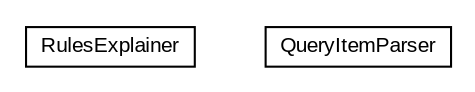 #!/usr/local/bin/dot
#
# Class diagram 
# Generated by UMLGraph version 5.3 (http://www.umlgraph.org/)
#

digraph G {
	edge [fontname="arial",fontsize=10,labelfontname="arial",labelfontsize=10];
	node [fontname="arial",fontsize=10,shape=plaintext];
	nodesep=0.25;
	ranksep=0.5;
	// context.arch.intelligibility.rules.RulesExplainer
	c393 [label=<<table title="context.arch.intelligibility.rules.RulesExplainer" border="0" cellborder="1" cellspacing="0" cellpadding="2" port="p" href="./RulesExplainer.html">
		<tr><td><table border="0" cellspacing="0" cellpadding="1">
<tr><td align="center" balign="center"> RulesExplainer </td></tr>
		</table></td></tr>
		</table>>, fontname="arial", fontcolor="black", fontsize=10.0];
	// context.arch.intelligibility.rules.QueryItemParser
	c394 [label=<<table title="context.arch.intelligibility.rules.QueryItemParser" border="0" cellborder="1" cellspacing="0" cellpadding="2" port="p" href="./QueryItemParser.html">
		<tr><td><table border="0" cellspacing="0" cellpadding="1">
<tr><td align="center" balign="center"> QueryItemParser </td></tr>
		</table></td></tr>
		</table>>, fontname="arial", fontcolor="black", fontsize=10.0];
}

